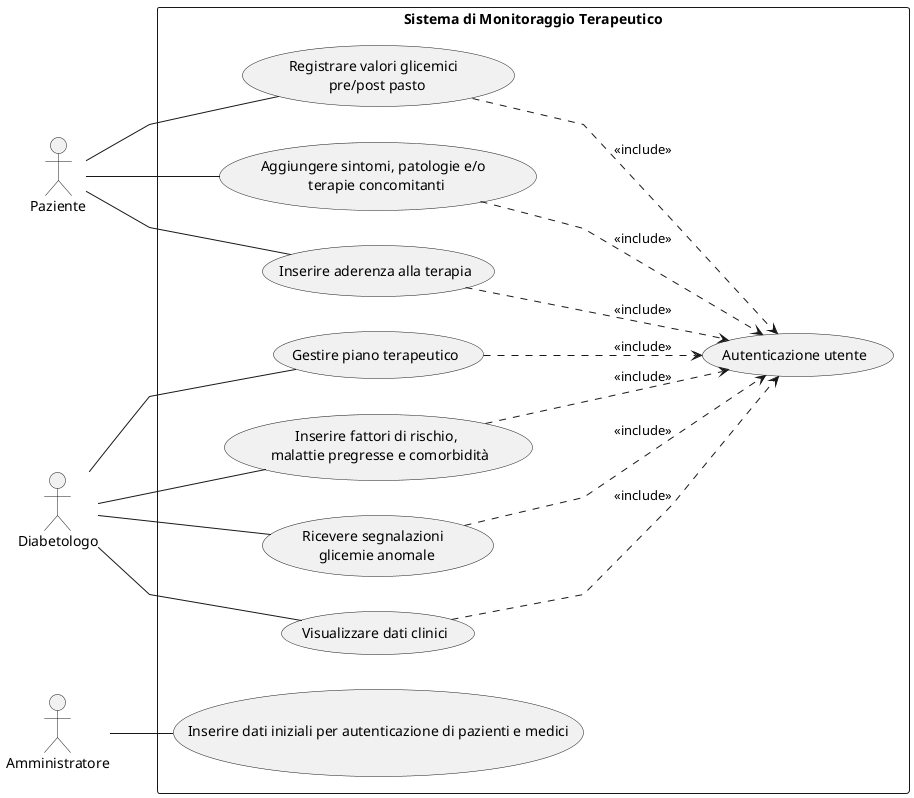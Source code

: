 @startuml usercase
skinparam linetype polyline
left to right direction
actor Paziente
actor Diabetologo
actor Amministratore

rectangle "Sistema di Monitoraggio Terapeutico" {

:Paziente: -- (Registrare valori glicemici \n pre/post pasto)
:Paziente: -- (Aggiungere sintomi, patologie e/o \n terapie concomitanti)
:Paziente: -- (Inserire aderenza alla terapia)

:Diabetologo: -- (Gestire piano terapeutico)
:Diabetologo: -- (Inserire fattori di rischio, \n malattie pregresse e comorbidità)
:Diabetologo: -- (Ricevere segnalazioni \n glicemie anomale)
:Diabetologo: -- (Visualizzare dati clinici)

:Amministratore: -- (Inserire dati iniziali per autenticazione di pazienti e medici)

(Inserire aderenza alla terapia) ..> (Autenticazione utente) : <<include>>
(Registrare valori glicemici \n pre/post pasto) ..> (Autenticazione utente) : <<include>>
(Gestire piano terapeutico) ..> (Autenticazione utente) : <<include>>
(Ricevere segnalazioni \n glicemie anomale) ..> (Autenticazione utente) : <<include>>
(Inserire fattori di rischio, \n malattie pregresse e comorbidità) ..> (Autenticazione utente) : <<include>>
(Visualizzare dati clinici) ..> (Autenticazione utente)  : <<include>>
(Aggiungere sintomi, patologie e/o \n terapie concomitanti) ..> (Autenticazione utente) : <<include>>


}

@enduml